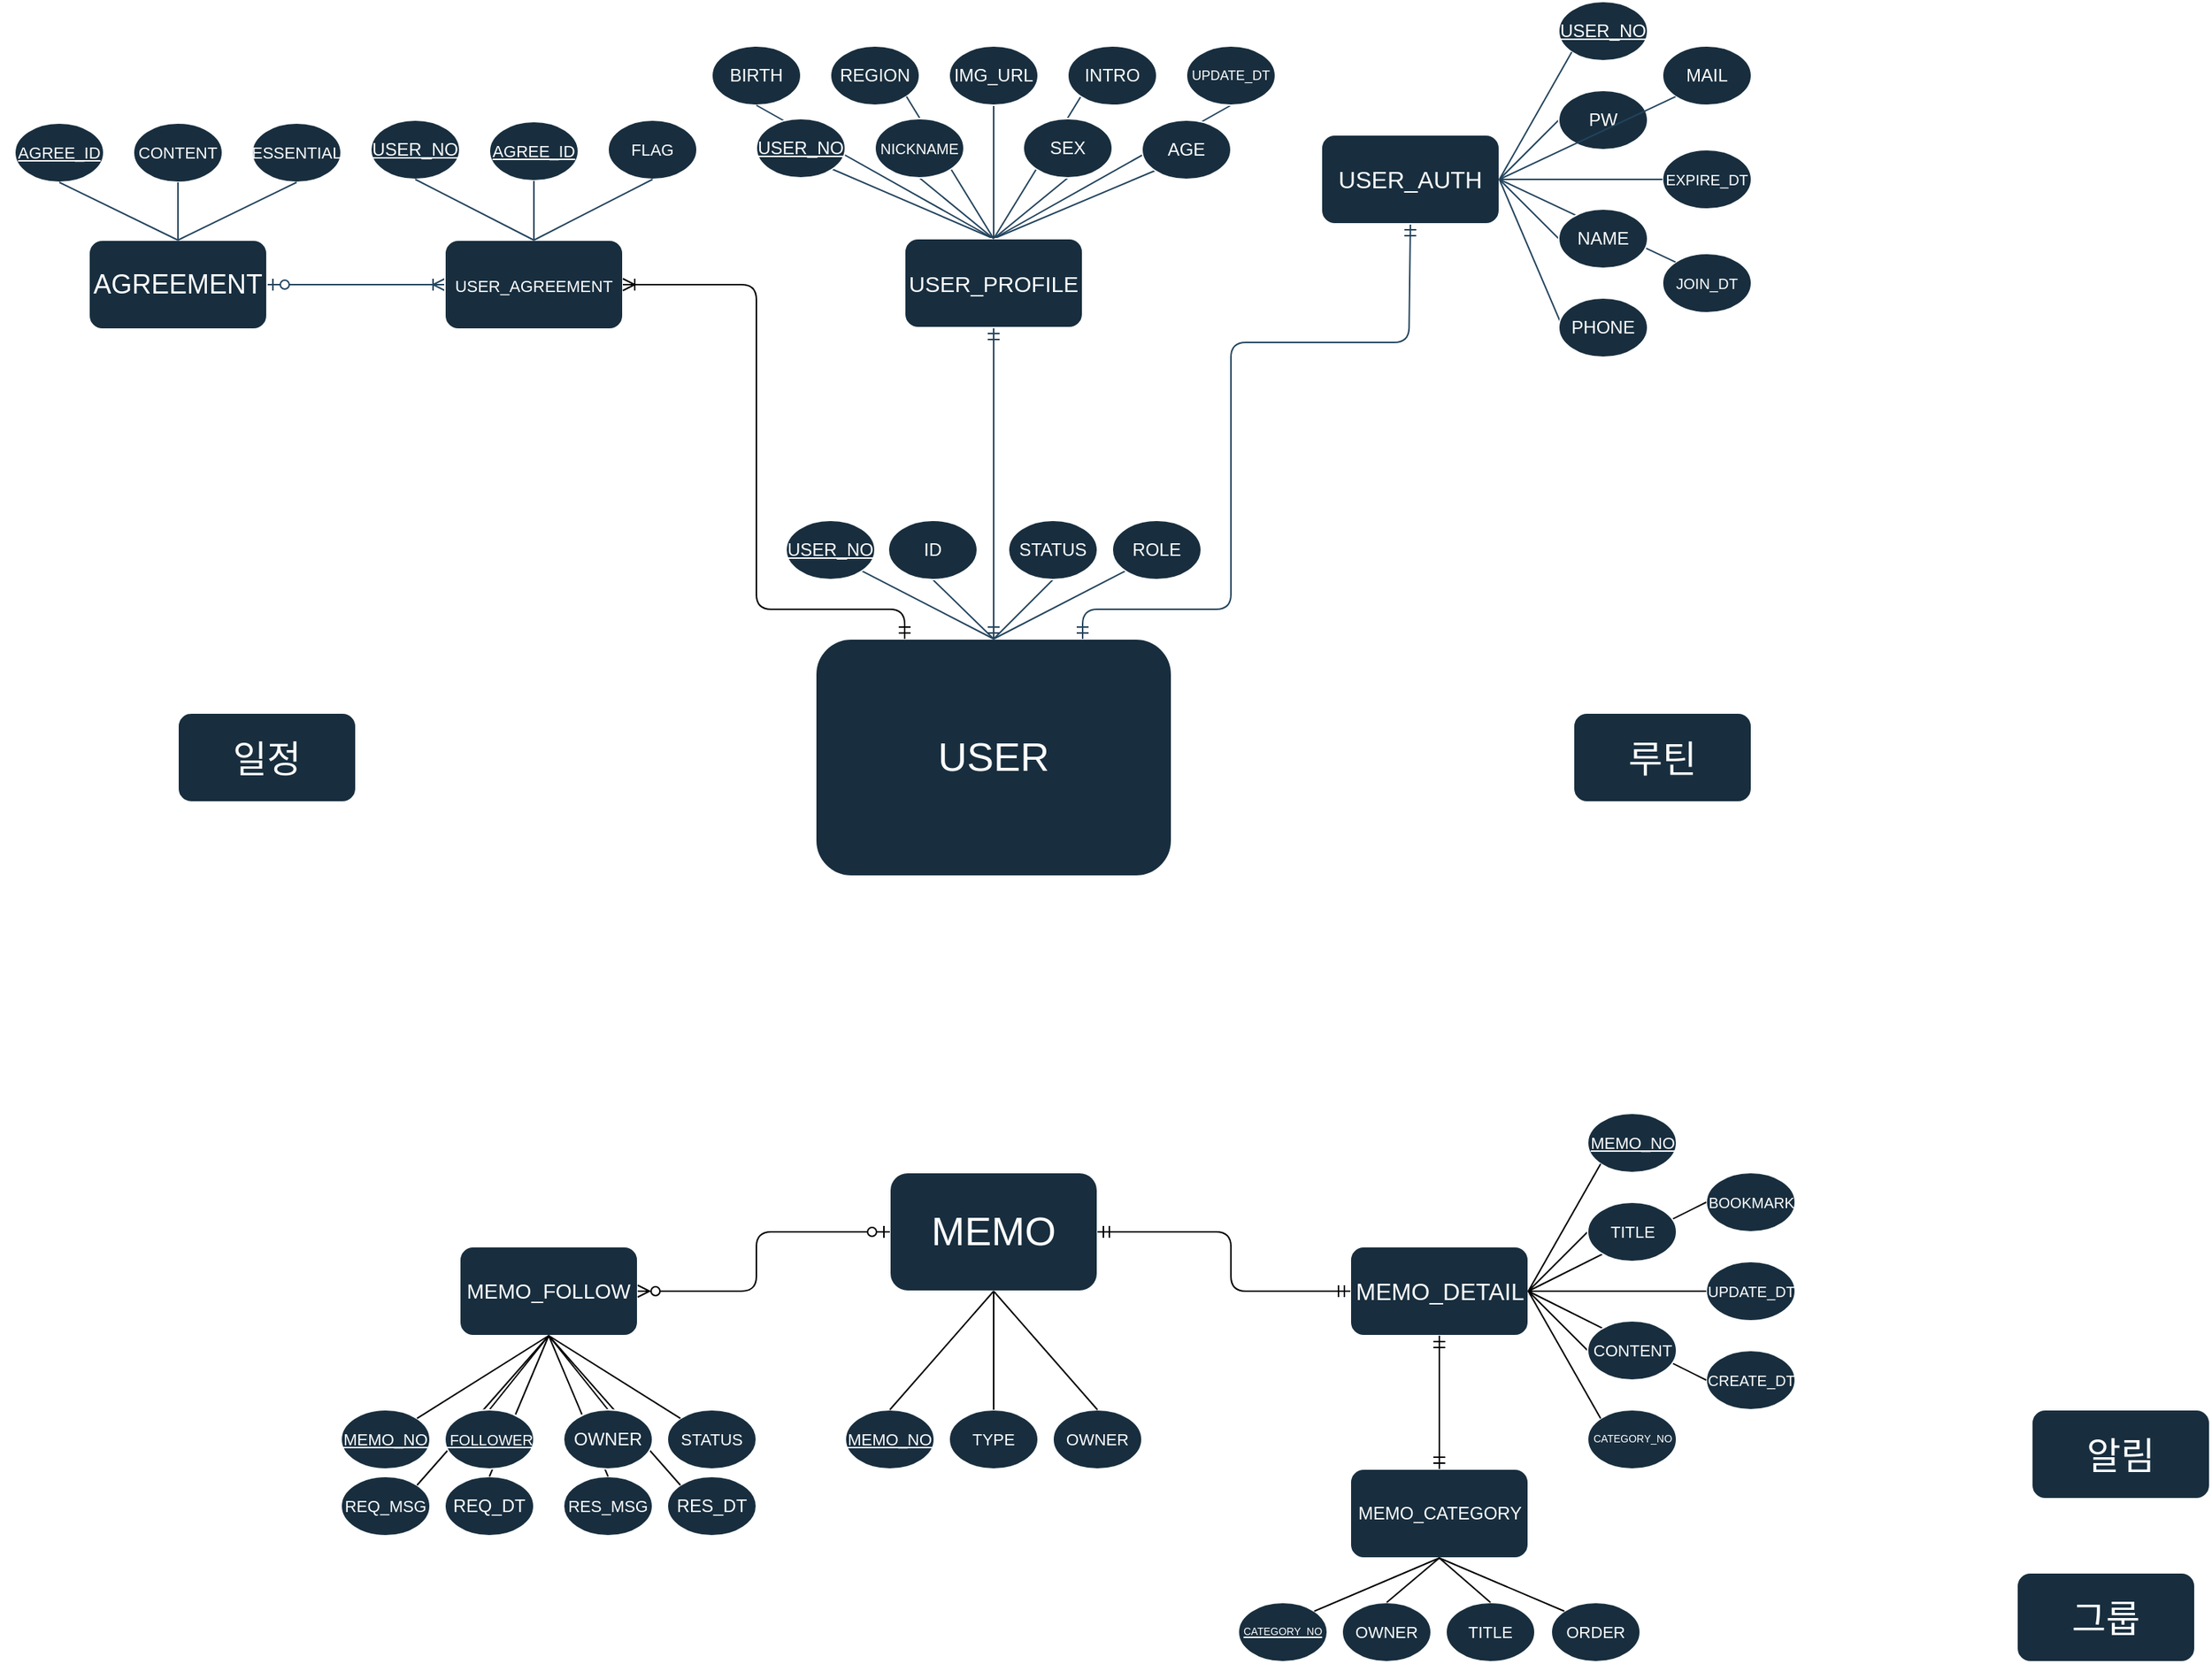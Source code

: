 <mxfile version="22.1.11" type="device" pages="2">
  <diagram id="XKtqtM00OOXSMKdttpyM" name="Entity">
    <mxGraphModel dx="2876" dy="2223" grid="1" gridSize="10" guides="1" tooltips="1" connect="1" arrows="1" fold="1" page="1" pageScale="1" pageWidth="827" pageHeight="1169" background="none" math="0" shadow="0">
      <root>
        <mxCell id="0" />
        <mxCell id="1" parent="0" />
        <mxCell id="IH2KLxH-AXLg-ZDoIqro-36" value="" style="endArrow=none;html=1;rounded=1;entryX=0.5;entryY=1;entryDx=0;entryDy=0;exitX=0.5;exitY=0;exitDx=0;exitDy=0;labelBackgroundColor=none;strokeColor=#23445D;fontColor=default;" edge="1" parent="1" source="IH2KLxH-AXLg-ZDoIqro-21" target="IH2KLxH-AXLg-ZDoIqro-28">
          <mxGeometry width="50" height="50" relative="1" as="geometry">
            <mxPoint x="13" y="-1129" as="sourcePoint" />
            <mxPoint x="167" y="-1099" as="targetPoint" />
          </mxGeometry>
        </mxCell>
        <mxCell id="jMxSnKa2UNdFl_6fg3FB-7" value="MEMO" style="rounded=1;whiteSpace=wrap;html=1;fontSize=27;fillColor=#182E3E;fontColor=#FFFFFF;labelBackgroundColor=none;strokeColor=#FFFFFF;" parent="1" vertex="1">
          <mxGeometry x="-70" y="-360" width="140" height="80" as="geometry" />
        </mxCell>
        <mxCell id="jMxSnKa2UNdFl_6fg3FB-8" value="일정" style="rounded=1;whiteSpace=wrap;html=1;fontSize=25;fillColor=#182E3E;fontColor=#FFFFFF;labelBackgroundColor=none;strokeColor=#FFFFFF;" parent="1" vertex="1">
          <mxGeometry x="-550" y="-670" width="120" height="60" as="geometry" />
        </mxCell>
        <mxCell id="jMxSnKa2UNdFl_6fg3FB-9" value="루틴" style="rounded=1;whiteSpace=wrap;html=1;fontSize=25;fillColor=#182E3E;fontColor=#FFFFFF;labelBackgroundColor=none;strokeColor=#FFFFFF;" parent="1" vertex="1">
          <mxGeometry x="391" y="-670" width="120" height="60" as="geometry" />
        </mxCell>
        <mxCell id="jMxSnKa2UNdFl_6fg3FB-10" value="그룹" style="rounded=1;whiteSpace=wrap;html=1;fontSize=25;fillColor=#182E3E;fontColor=#FFFFFF;labelBackgroundColor=none;strokeColor=#FFFFFF;" parent="1" vertex="1">
          <mxGeometry x="690" y="-90" width="120" height="60" as="geometry" />
        </mxCell>
        <mxCell id="jMxSnKa2UNdFl_6fg3FB-11" value="알림" style="rounded=1;whiteSpace=wrap;html=1;fontSize=25;fillColor=#182E3E;fontColor=#FFFFFF;labelBackgroundColor=none;strokeColor=#FFFFFF;" parent="1" vertex="1">
          <mxGeometry x="700" y="-200" width="120" height="60" as="geometry" />
        </mxCell>
        <mxCell id="IH2KLxH-AXLg-ZDoIqro-64" value="" style="fontSize=12;html=1;endArrow=ERoneToMany;startArrow=ERzeroToOne;rounded=1;exitX=1;exitY=0.5;exitDx=0;exitDy=0;entryX=0;entryY=0.5;entryDx=0;entryDy=0;labelBackgroundColor=none;strokeColor=#23445D;fontColor=default;" edge="1" parent="1" source="IH2KLxH-AXLg-ZDoIqro-55" target="IH2KLxH-AXLg-ZDoIqro-45">
          <mxGeometry width="100" height="100" relative="1" as="geometry">
            <mxPoint x="-532" y="-669" as="sourcePoint" />
            <mxPoint x="-532" y="-759" as="targetPoint" />
            <Array as="points">
              <mxPoint x="-440" y="-959" />
            </Array>
          </mxGeometry>
        </mxCell>
        <mxCell id="IH2KLxH-AXLg-ZDoIqro-65" value="" style="fontSize=12;html=1;endArrow=ERmandOne;startArrow=ERmandOne;rounded=1;entryX=0.5;entryY=1;entryDx=0;entryDy=0;exitX=0.5;exitY=0;exitDx=0;exitDy=0;labelBackgroundColor=none;strokeColor=#23445D;fontColor=default;" edge="1" parent="1" source="jMxSnKa2UNdFl_6fg3FB-6" target="IH2KLxH-AXLg-ZDoIqro-21">
          <mxGeometry width="100" height="100" relative="1" as="geometry">
            <mxPoint x="-522" y="-1020" as="sourcePoint" />
            <mxPoint x="-422" y="-1080" as="targetPoint" />
          </mxGeometry>
        </mxCell>
        <mxCell id="IH2KLxH-AXLg-ZDoIqro-77" value="" style="group" vertex="1" connectable="0" parent="1">
          <mxGeometry x="-180" y="-740" width="300" height="180" as="geometry" />
        </mxCell>
        <mxCell id="jMxSnKa2UNdFl_6fg3FB-6" value="&lt;font style=&quot;font-size: 27px;&quot;&gt;USER&lt;/font&gt;" style="rounded=1;whiteSpace=wrap;html=1;fontSize=14;fillColor=#182E3E;fontColor=#FFFFFF;labelBackgroundColor=none;strokeColor=#FFFFFF;" parent="IH2KLxH-AXLg-ZDoIqro-77" vertex="1">
          <mxGeometry x="60" y="20" width="240" height="160" as="geometry" />
        </mxCell>
        <mxCell id="IH2KLxH-AXLg-ZDoIqro-4" value="" style="endArrow=none;html=1;rounded=1;exitX=0;exitY=1;exitDx=0;exitDy=0;entryX=0.5;entryY=0;entryDx=0;entryDy=0;labelBackgroundColor=none;strokeColor=#23445D;fontColor=default;" edge="1" parent="1" source="IH2KLxH-AXLg-ZDoIqro-3" target="jMxSnKa2UNdFl_6fg3FB-6">
          <mxGeometry width="50" height="50" relative="1" as="geometry">
            <mxPoint x="-300" y="-750" as="sourcePoint" />
            <mxPoint x="-250" y="-800" as="targetPoint" />
          </mxGeometry>
        </mxCell>
        <mxCell id="IH2KLxH-AXLg-ZDoIqro-8" value="" style="endArrow=none;html=1;rounded=1;exitX=1;exitY=1;exitDx=0;exitDy=0;entryX=0.5;entryY=0;entryDx=0;entryDy=0;labelBackgroundColor=none;strokeColor=#23445D;fontColor=default;" edge="1" parent="1" source="jMxSnKa2UNdFl_6fg3FB-13" target="jMxSnKa2UNdFl_6fg3FB-6">
          <mxGeometry width="50" height="50" relative="1" as="geometry">
            <mxPoint x="-461" y="-1035" as="sourcePoint" />
            <mxPoint x="-422" y="-1010" as="targetPoint" />
          </mxGeometry>
        </mxCell>
        <mxCell id="IH2KLxH-AXLg-ZDoIqro-6" value="" style="endArrow=none;html=1;rounded=1;exitX=0.5;exitY=1;exitDx=0;exitDy=0;entryX=0.5;entryY=0;entryDx=0;entryDy=0;labelBackgroundColor=none;strokeColor=#23445D;fontColor=default;" edge="1" parent="1" source="IH2KLxH-AXLg-ZDoIqro-1" target="jMxSnKa2UNdFl_6fg3FB-6">
          <mxGeometry width="50" height="50" relative="1" as="geometry">
            <mxPoint x="-462" y="-990" as="sourcePoint" />
            <mxPoint x="-422" y="-995" as="targetPoint" />
          </mxGeometry>
        </mxCell>
        <mxCell id="IH2KLxH-AXLg-ZDoIqro-5" value="" style="endArrow=none;html=1;rounded=1;exitX=0.5;exitY=1;exitDx=0;exitDy=0;entryX=0.5;entryY=0;entryDx=0;entryDy=0;labelBackgroundColor=none;strokeColor=#23445D;fontColor=default;" edge="1" parent="1" source="IH2KLxH-AXLg-ZDoIqro-2" target="jMxSnKa2UNdFl_6fg3FB-6">
          <mxGeometry width="50" height="50" relative="1" as="geometry">
            <mxPoint x="-472" y="-1000" as="sourcePoint" />
            <mxPoint x="-432" y="-1040" as="targetPoint" />
          </mxGeometry>
        </mxCell>
        <mxCell id="IH2KLxH-AXLg-ZDoIqro-83" value="" style="fontSize=12;html=1;endArrow=ERmandOne;startArrow=ERmandOne;rounded=1;entryX=0.75;entryY=0;entryDx=0;entryDy=0;exitX=0.5;exitY=1;exitDx=0;exitDy=0;labelBackgroundColor=none;strokeColor=#23445D;fontColor=default;" edge="1" parent="1" source="IH2KLxH-AXLg-ZDoIqro-9" target="jMxSnKa2UNdFl_6fg3FB-6">
          <mxGeometry width="100" height="100" relative="1" as="geometry">
            <mxPoint x="-196" y="-960" as="sourcePoint" />
            <mxPoint x="-294" y="-960" as="targetPoint" />
            <Array as="points">
              <mxPoint x="280" y="-920" />
              <mxPoint x="160" y="-920" />
              <mxPoint x="160" y="-880" />
              <mxPoint x="160" y="-740" />
              <mxPoint x="60" y="-740" />
            </Array>
          </mxGeometry>
        </mxCell>
        <mxCell id="IH2KLxH-AXLg-ZDoIqro-84" value="" style="group" vertex="1" connectable="0" parent="1">
          <mxGeometry x="-470" y="-1028" width="240" height="140" as="geometry" />
        </mxCell>
        <mxCell id="IH2KLxH-AXLg-ZDoIqro-45" value="&lt;font style=&quot;font-size: 11px;&quot;&gt;USER_AGREEMENT&lt;/font&gt;" style="rounded=1;whiteSpace=wrap;html=1;fontSize=14;fillColor=#182E3E;fontColor=#FFFFFF;labelBackgroundColor=none;strokeColor=#FFFFFF;" vertex="1" parent="IH2KLxH-AXLg-ZDoIqro-84">
          <mxGeometry x="100" y="39" width="120" height="60" as="geometry" />
        </mxCell>
        <mxCell id="IH2KLxH-AXLg-ZDoIqro-47" value="&lt;u&gt;AGREE_ID&lt;/u&gt;" style="ellipse;whiteSpace=wrap;html=1;labelBorderColor=none;fontColor=#FFFFFF;labelBackgroundColor=none;fillColor=#182E3E;fontSize=11;strokeColor=#FFFFFF;rounded=1;" vertex="1" parent="IH2KLxH-AXLg-ZDoIqro-84">
          <mxGeometry x="130" y="-41" width="60" height="40" as="geometry" />
        </mxCell>
        <mxCell id="IH2KLxH-AXLg-ZDoIqro-53" value="" style="endArrow=none;html=1;rounded=1;exitX=0.5;exitY=1;exitDx=0;exitDy=0;entryX=0.5;entryY=0;entryDx=0;entryDy=0;labelBackgroundColor=none;strokeColor=#23445D;fontColor=default;" edge="1" parent="IH2KLxH-AXLg-ZDoIqro-84" source="IH2KLxH-AXLg-ZDoIqro-47" target="IH2KLxH-AXLg-ZDoIqro-45">
          <mxGeometry width="50" height="50" relative="1" as="geometry">
            <mxPoint x="-128" y="-741" as="sourcePoint" />
            <mxPoint x="-78" y="-791" as="targetPoint" />
          </mxGeometry>
        </mxCell>
        <mxCell id="IH2KLxH-AXLg-ZDoIqro-85" value="" style="group;fontSize=19;" vertex="1" connectable="0" parent="1">
          <mxGeometry x="-670" y="-1020" width="220" height="140" as="geometry" />
        </mxCell>
        <mxCell id="IH2KLxH-AXLg-ZDoIqro-55" value="&lt;font style=&quot;font-size: 18px;&quot;&gt;AGREEMENT&lt;/font&gt;" style="rounded=1;whiteSpace=wrap;html=1;fontSize=14;fillColor=#182E3E;fontColor=#FFFFFF;labelBackgroundColor=none;strokeColor=#FFFFFF;" vertex="1" parent="IH2KLxH-AXLg-ZDoIqro-85">
          <mxGeometry x="60" y="31" width="120" height="60" as="geometry" />
        </mxCell>
        <mxCell id="IH2KLxH-AXLg-ZDoIqro-86" value="MEMO_NO" style="ellipse;whiteSpace=wrap;html=1;labelBorderColor=none;fontColor=#FFFFFF;labelBackgroundColor=none;fillColor=#182E3E;fontSize=11;strokeColor=#FFFFFF;rounded=1;fontStyle=4" vertex="1" parent="1">
          <mxGeometry x="-100" y="-200" width="60" height="40" as="geometry" />
        </mxCell>
        <mxCell id="IH2KLxH-AXLg-ZDoIqro-87" value="TYPE" style="ellipse;whiteSpace=wrap;html=1;labelBorderColor=none;fontColor=#FFFFFF;labelBackgroundColor=none;fillColor=#182E3E;fontSize=11;strokeColor=#FFFFFF;rounded=1;" vertex="1" parent="1">
          <mxGeometry x="-30" y="-200" width="60" height="40" as="geometry" />
        </mxCell>
        <mxCell id="IH2KLxH-AXLg-ZDoIqro-88" value="" style="endArrow=none;html=1;rounded=1;exitX=0.5;exitY=1;exitDx=0;exitDy=0;entryX=0.5;entryY=0;entryDx=0;entryDy=0;" edge="1" parent="1" source="jMxSnKa2UNdFl_6fg3FB-7" target="IH2KLxH-AXLg-ZDoIqro-86">
          <mxGeometry width="50" height="50" relative="1" as="geometry">
            <mxPoint x="-76" y="-410" as="sourcePoint" />
            <mxPoint x="-26" y="-460" as="targetPoint" />
          </mxGeometry>
        </mxCell>
        <mxCell id="IH2KLxH-AXLg-ZDoIqro-89" value="" style="endArrow=none;html=1;rounded=1;exitX=0.5;exitY=1;exitDx=0;exitDy=0;entryX=0.5;entryY=0;entryDx=0;entryDy=0;" edge="1" parent="1" source="jMxSnKa2UNdFl_6fg3FB-7" target="IH2KLxH-AXLg-ZDoIqro-87">
          <mxGeometry width="50" height="50" relative="1" as="geometry">
            <mxPoint x="-40" y="-380" as="sourcePoint" />
            <mxPoint x="-59" y="-426" as="targetPoint" />
          </mxGeometry>
        </mxCell>
        <mxCell id="IH2KLxH-AXLg-ZDoIqro-90" value="MEMO_DETAIL" style="rounded=1;whiteSpace=wrap;html=1;fontSize=16;fillColor=#182E3E;fontColor=#FFFFFF;labelBackgroundColor=none;strokeColor=#FFFFFF;" vertex="1" parent="1">
          <mxGeometry x="240.5" y="-310" width="120" height="60" as="geometry" />
        </mxCell>
        <mxCell id="IH2KLxH-AXLg-ZDoIqro-91" value="MEMO_NO" style="ellipse;whiteSpace=wrap;html=1;labelBorderColor=none;fontColor=#FFFFFF;labelBackgroundColor=none;fillColor=#182E3E;fontSize=11;strokeColor=#FFFFFF;rounded=1;fontStyle=4" vertex="1" parent="1">
          <mxGeometry x="400.5" y="-400" width="60" height="40" as="geometry" />
        </mxCell>
        <mxCell id="IH2KLxH-AXLg-ZDoIqro-94" value="CATEGORY_NO" style="ellipse;whiteSpace=wrap;html=1;labelBorderColor=none;fontColor=#FFFFFF;labelBackgroundColor=none;fillColor=#182E3E;fontSize=7;strokeColor=#FFFFFF;rounded=1;" vertex="1" parent="1">
          <mxGeometry x="400.5" y="-200" width="60" height="40" as="geometry" />
        </mxCell>
        <mxCell id="IH2KLxH-AXLg-ZDoIqro-95" value="BOOKMARK" style="ellipse;whiteSpace=wrap;html=1;labelBorderColor=none;fontColor=#FFFFFF;labelBackgroundColor=none;fillColor=#182E3E;fontSize=10;strokeColor=#FFFFFF;rounded=1;" vertex="1" parent="1">
          <mxGeometry x="480.5" y="-360" width="60" height="40" as="geometry" />
        </mxCell>
        <mxCell id="IH2KLxH-AXLg-ZDoIqro-96" value="MEMO_CATEGORY" style="rounded=1;whiteSpace=wrap;html=1;fontSize=12;fillColor=#182E3E;fontColor=#FFFFFF;labelBackgroundColor=none;strokeColor=#FFFFFF;" vertex="1" parent="1">
          <mxGeometry x="240.5" y="-160" width="120" height="60" as="geometry" />
        </mxCell>
        <mxCell id="IH2KLxH-AXLg-ZDoIqro-97" value="CATEGORY_NO" style="ellipse;whiteSpace=wrap;html=1;labelBorderColor=none;fontColor=#FFFFFF;labelBackgroundColor=none;fillColor=#182E3E;fontSize=7;strokeColor=#FFFFFF;rounded=1;fontStyle=4" vertex="1" parent="1">
          <mxGeometry x="165" y="-70" width="60" height="40" as="geometry" />
        </mxCell>
        <mxCell id="IH2KLxH-AXLg-ZDoIqro-98" value="TITLE" style="ellipse;whiteSpace=wrap;html=1;labelBorderColor=none;fontColor=#FFFFFF;labelBackgroundColor=none;fillColor=#182E3E;fontSize=11;strokeColor=#FFFFFF;rounded=1;" vertex="1" parent="1">
          <mxGeometry x="305" y="-70" width="60" height="40" as="geometry" />
        </mxCell>
        <mxCell id="IH2KLxH-AXLg-ZDoIqro-99" value="ORDER" style="ellipse;whiteSpace=wrap;html=1;labelBorderColor=none;fontColor=#FFFFFF;labelBackgroundColor=none;fillColor=#182E3E;fontSize=11;strokeColor=#FFFFFF;rounded=1;" vertex="1" parent="1">
          <mxGeometry x="376" y="-70" width="60" height="40" as="geometry" />
        </mxCell>
        <mxCell id="IH2KLxH-AXLg-ZDoIqro-101" value="" style="endArrow=none;html=1;rounded=1;entryX=0;entryY=1;entryDx=0;entryDy=0;exitX=1;exitY=0.5;exitDx=0;exitDy=0;" edge="1" parent="1" source="IH2KLxH-AXLg-ZDoIqro-90" target="IH2KLxH-AXLg-ZDoIqro-91">
          <mxGeometry width="50" height="50" relative="1" as="geometry">
            <mxPoint x="350.5" y="-280" as="sourcePoint" />
            <mxPoint x="400.5" y="-330" as="targetPoint" />
          </mxGeometry>
        </mxCell>
        <mxCell id="IH2KLxH-AXLg-ZDoIqro-102" value="" style="endArrow=none;html=1;rounded=1;entryX=0;entryY=0.5;entryDx=0;entryDy=0;exitX=1;exitY=0.5;exitDx=0;exitDy=0;" edge="1" parent="1" source="IH2KLxH-AXLg-ZDoIqro-90" target="IH2KLxH-AXLg-ZDoIqro-92">
          <mxGeometry width="50" height="50" relative="1" as="geometry">
            <mxPoint x="370.5" y="-280" as="sourcePoint" />
            <mxPoint x="419.5" y="-341" as="targetPoint" />
          </mxGeometry>
        </mxCell>
        <mxCell id="IH2KLxH-AXLg-ZDoIqro-103" value="" style="endArrow=none;html=1;rounded=1;entryX=0;entryY=0.5;entryDx=0;entryDy=0;exitX=1;exitY=0.5;exitDx=0;exitDy=0;" edge="1" parent="1" source="IH2KLxH-AXLg-ZDoIqro-90" target="IH2KLxH-AXLg-ZDoIqro-93">
          <mxGeometry width="50" height="50" relative="1" as="geometry">
            <mxPoint x="370.5" y="-280" as="sourcePoint" />
            <mxPoint x="419.5" y="-291" as="targetPoint" />
          </mxGeometry>
        </mxCell>
        <mxCell id="IH2KLxH-AXLg-ZDoIqro-104" value="" style="endArrow=none;html=1;rounded=1;entryX=0;entryY=0;entryDx=0;entryDy=0;exitX=1;exitY=0.5;exitDx=0;exitDy=0;" edge="1" parent="1" source="IH2KLxH-AXLg-ZDoIqro-90" target="IH2KLxH-AXLg-ZDoIqro-94">
          <mxGeometry width="50" height="50" relative="1" as="geometry">
            <mxPoint x="380.5" y="-270" as="sourcePoint" />
            <mxPoint x="429.5" y="-281" as="targetPoint" />
          </mxGeometry>
        </mxCell>
        <mxCell id="IH2KLxH-AXLg-ZDoIqro-105" value="CREATE_DT" style="ellipse;whiteSpace=wrap;html=1;labelBorderColor=none;fontColor=#FFFFFF;labelBackgroundColor=none;fillColor=#182E3E;fontSize=10;strokeColor=#FFFFFF;rounded=1;" vertex="1" parent="1">
          <mxGeometry x="480.5" y="-240" width="60" height="40" as="geometry" />
        </mxCell>
        <mxCell id="IH2KLxH-AXLg-ZDoIqro-106" value="UPDATE_DT" style="ellipse;whiteSpace=wrap;html=1;labelBorderColor=none;fontColor=#FFFFFF;labelBackgroundColor=none;fillColor=#182E3E;fontSize=10;strokeColor=#FFFFFF;rounded=1;" vertex="1" parent="1">
          <mxGeometry x="480.5" y="-300" width="60" height="40" as="geometry" />
        </mxCell>
        <mxCell id="IH2KLxH-AXLg-ZDoIqro-107" value="OWNER" style="ellipse;whiteSpace=wrap;html=1;labelBorderColor=none;fontColor=#FFFFFF;labelBackgroundColor=none;fillColor=#182E3E;fontSize=11;strokeColor=#FFFFFF;rounded=1;" vertex="1" parent="1">
          <mxGeometry x="235" y="-70" width="60" height="40" as="geometry" />
        </mxCell>
        <mxCell id="IH2KLxH-AXLg-ZDoIqro-108" value="" style="endArrow=none;html=1;rounded=1;entryX=0;entryY=0.5;entryDx=0;entryDy=0;exitX=1;exitY=0.5;exitDx=0;exitDy=0;" edge="1" parent="1" source="IH2KLxH-AXLg-ZDoIqro-90" target="IH2KLxH-AXLg-ZDoIqro-95">
          <mxGeometry width="50" height="50" relative="1" as="geometry">
            <mxPoint x="370.5" y="-280" as="sourcePoint" />
            <mxPoint x="419.5" y="-341" as="targetPoint" />
          </mxGeometry>
        </mxCell>
        <mxCell id="IH2KLxH-AXLg-ZDoIqro-109" value="" style="endArrow=none;html=1;rounded=1;entryX=0;entryY=0.5;entryDx=0;entryDy=0;exitX=1;exitY=0.5;exitDx=0;exitDy=0;" edge="1" parent="1" source="IH2KLxH-AXLg-ZDoIqro-90" target="IH2KLxH-AXLg-ZDoIqro-106">
          <mxGeometry width="50" height="50" relative="1" as="geometry">
            <mxPoint x="370.5" y="-280" as="sourcePoint" />
            <mxPoint x="490.5" y="-330" as="targetPoint" />
          </mxGeometry>
        </mxCell>
        <mxCell id="IH2KLxH-AXLg-ZDoIqro-110" value="" style="endArrow=none;html=1;rounded=1;entryX=0;entryY=0.5;entryDx=0;entryDy=0;exitX=1;exitY=0.5;exitDx=0;exitDy=0;" edge="1" parent="1" source="IH2KLxH-AXLg-ZDoIqro-90" target="IH2KLxH-AXLg-ZDoIqro-105">
          <mxGeometry width="50" height="50" relative="1" as="geometry">
            <mxPoint x="370.5" y="-280" as="sourcePoint" />
            <mxPoint x="490.5" y="-280" as="targetPoint" />
          </mxGeometry>
        </mxCell>
        <mxCell id="IH2KLxH-AXLg-ZDoIqro-93" value="CONTENT" style="ellipse;whiteSpace=wrap;html=1;labelBorderColor=none;fontColor=#FFFFFF;labelBackgroundColor=none;fillColor=#182E3E;fontSize=11;strokeColor=#FFFFFF;rounded=1;" vertex="1" parent="1">
          <mxGeometry x="400.5" y="-260" width="60" height="40" as="geometry" />
        </mxCell>
        <mxCell id="IH2KLxH-AXLg-ZDoIqro-92" value="TITLE" style="ellipse;whiteSpace=wrap;html=1;labelBorderColor=none;fontColor=#FFFFFF;labelBackgroundColor=none;fillColor=#182E3E;fontSize=11;strokeColor=#FFFFFF;rounded=1;" vertex="1" parent="1">
          <mxGeometry x="400.5" y="-340" width="60" height="40" as="geometry" />
        </mxCell>
        <mxCell id="IH2KLxH-AXLg-ZDoIqro-112" value="" style="fontSize=12;html=1;endArrow=ERmandOne;startArrow=ERmandOne;rounded=1;exitX=0.5;exitY=0;exitDx=0;exitDy=0;entryX=0.5;entryY=1;entryDx=0;entryDy=0;" edge="1" parent="1" source="IH2KLxH-AXLg-ZDoIqro-96" target="IH2KLxH-AXLg-ZDoIqro-90">
          <mxGeometry width="100" height="100" relative="1" as="geometry">
            <mxPoint x="320.5" y="-140" as="sourcePoint" />
            <mxPoint x="420.5" y="-240" as="targetPoint" />
          </mxGeometry>
        </mxCell>
        <mxCell id="IH2KLxH-AXLg-ZDoIqro-113" value="" style="fontSize=12;html=1;endArrow=ERmandOne;startArrow=ERmandOne;rounded=1;exitX=0;exitY=0.5;exitDx=0;exitDy=0;entryX=1;entryY=0.5;entryDx=0;entryDy=0;" edge="1" parent="1" source="IH2KLxH-AXLg-ZDoIqro-90" target="jMxSnKa2UNdFl_6fg3FB-7">
          <mxGeometry width="100" height="100" relative="1" as="geometry">
            <mxPoint x="184" y="-140" as="sourcePoint" />
            <mxPoint x="184" y="-320" as="targetPoint" />
            <Array as="points">
              <mxPoint x="160" y="-280" />
              <mxPoint x="160" y="-320" />
            </Array>
          </mxGeometry>
        </mxCell>
        <mxCell id="IH2KLxH-AXLg-ZDoIqro-114" value="" style="endArrow=none;html=1;rounded=1;entryX=1;entryY=0;entryDx=0;entryDy=0;exitX=0.5;exitY=1;exitDx=0;exitDy=0;" edge="1" parent="1" source="IH2KLxH-AXLg-ZDoIqro-96" target="IH2KLxH-AXLg-ZDoIqro-97">
          <mxGeometry width="50" height="50" relative="1" as="geometry">
            <mxPoint x="370.5" y="-315" as="sourcePoint" />
            <mxPoint x="419.5" y="-254" as="targetPoint" />
          </mxGeometry>
        </mxCell>
        <mxCell id="IH2KLxH-AXLg-ZDoIqro-115" value="" style="endArrow=none;html=1;rounded=1;entryX=0.5;entryY=0;entryDx=0;entryDy=0;exitX=0.5;exitY=1;exitDx=0;exitDy=0;" edge="1" parent="1" source="IH2KLxH-AXLg-ZDoIqro-96" target="IH2KLxH-AXLg-ZDoIqro-107">
          <mxGeometry width="50" height="50" relative="1" as="geometry">
            <mxPoint x="370.5" y="-75" as="sourcePoint" />
            <mxPoint x="419.5" y="-136" as="targetPoint" />
          </mxGeometry>
        </mxCell>
        <mxCell id="IH2KLxH-AXLg-ZDoIqro-116" value="" style="endArrow=none;html=1;rounded=1;entryX=0.5;entryY=0;entryDx=0;entryDy=0;exitX=0.5;exitY=1;exitDx=0;exitDy=0;" edge="1" parent="1" source="IH2KLxH-AXLg-ZDoIqro-96" target="IH2KLxH-AXLg-ZDoIqro-98">
          <mxGeometry width="50" height="50" relative="1" as="geometry">
            <mxPoint x="380.5" y="-65" as="sourcePoint" />
            <mxPoint x="429.5" y="-126" as="targetPoint" />
          </mxGeometry>
        </mxCell>
        <mxCell id="IH2KLxH-AXLg-ZDoIqro-117" value="" style="endArrow=none;html=1;rounded=1;entryX=0;entryY=0;entryDx=0;entryDy=0;exitX=0.5;exitY=1;exitDx=0;exitDy=0;" edge="1" parent="1" source="IH2KLxH-AXLg-ZDoIqro-96" target="IH2KLxH-AXLg-ZDoIqro-99">
          <mxGeometry width="50" height="50" relative="1" as="geometry">
            <mxPoint x="370.5" y="-75" as="sourcePoint" />
            <mxPoint x="410.5" y="-50" as="targetPoint" />
          </mxGeometry>
        </mxCell>
        <mxCell id="IH2KLxH-AXLg-ZDoIqro-122" value="OWNER" style="ellipse;whiteSpace=wrap;html=1;labelBorderColor=none;fontColor=#FFFFFF;labelBackgroundColor=none;fillColor=#182E3E;fontSize=11;strokeColor=#FFFFFF;rounded=1;fontStyle=0" vertex="1" parent="1">
          <mxGeometry x="40" y="-200" width="60" height="40" as="geometry" />
        </mxCell>
        <mxCell id="IH2KLxH-AXLg-ZDoIqro-123" value="" style="endArrow=none;html=1;rounded=1;exitX=0.5;exitY=0;exitDx=0;exitDy=0;entryX=0.5;entryY=1;entryDx=0;entryDy=0;" edge="1" parent="1" source="IH2KLxH-AXLg-ZDoIqro-122" target="jMxSnKa2UNdFl_6fg3FB-7">
          <mxGeometry width="50" height="50" relative="1" as="geometry">
            <mxPoint x="-46" y="-380" as="sourcePoint" />
            <mxPoint x="-95" y="-416" as="targetPoint" />
          </mxGeometry>
        </mxCell>
        <mxCell id="IH2KLxH-AXLg-ZDoIqro-137" value="" style="group" vertex="1" connectable="0" parent="1">
          <mxGeometry x="-440" y="-310" width="280" height="170" as="geometry" />
        </mxCell>
        <mxCell id="IH2KLxH-AXLg-ZDoIqro-118" value="MEMO_FOLLOW" style="rounded=1;whiteSpace=wrap;html=1;fontSize=14;fillColor=#182E3E;fontColor=#FFFFFF;labelBackgroundColor=none;strokeColor=#FFFFFF;" vertex="1" parent="IH2KLxH-AXLg-ZDoIqro-137">
          <mxGeometry x="80" width="120" height="60" as="geometry" />
        </mxCell>
        <mxCell id="IH2KLxH-AXLg-ZDoIqro-119" value="MEMO_NO" style="ellipse;whiteSpace=wrap;html=1;labelBorderColor=none;fontColor=#FFFFFF;labelBackgroundColor=none;fillColor=#182E3E;fontSize=11;strokeColor=#FFFFFF;rounded=1;fontStyle=4" vertex="1" parent="IH2KLxH-AXLg-ZDoIqro-137">
          <mxGeometry y="110" width="60" height="40" as="geometry" />
        </mxCell>
        <mxCell id="IH2KLxH-AXLg-ZDoIqro-124" value="REQ_MSG" style="ellipse;whiteSpace=wrap;html=1;labelBorderColor=none;fontColor=#FFFFFF;labelBackgroundColor=none;fillColor=#182E3E;fontSize=11;strokeColor=#FFFFFF;rounded=1;" vertex="1" parent="IH2KLxH-AXLg-ZDoIqro-137">
          <mxGeometry y="155" width="60" height="40" as="geometry" />
        </mxCell>
        <mxCell id="IH2KLxH-AXLg-ZDoIqro-125" value="RES_MSG" style="ellipse;whiteSpace=wrap;html=1;labelBorderColor=none;fontColor=#FFFFFF;labelBackgroundColor=none;fillColor=#182E3E;fontSize=11;strokeColor=#FFFFFF;rounded=1;" vertex="1" parent="IH2KLxH-AXLg-ZDoIqro-137">
          <mxGeometry x="150" y="155" width="60" height="40" as="geometry" />
        </mxCell>
        <mxCell id="IH2KLxH-AXLg-ZDoIqro-126" value="STATUS" style="ellipse;whiteSpace=wrap;html=1;labelBorderColor=none;fontColor=#FFFFFF;labelBackgroundColor=none;fillColor=#182E3E;fontSize=11;strokeColor=#FFFFFF;rounded=1;" vertex="1" parent="IH2KLxH-AXLg-ZDoIqro-137">
          <mxGeometry x="220" y="110" width="60" height="40" as="geometry" />
        </mxCell>
        <mxCell id="IH2KLxH-AXLg-ZDoIqro-127" value="REQ_DT" style="ellipse;whiteSpace=wrap;html=1;labelBorderColor=none;fontColor=#FFFFFF;labelBackgroundColor=none;fillColor=#182E3E;fontSize=12;strokeColor=#FFFFFF;rounded=1;" vertex="1" parent="IH2KLxH-AXLg-ZDoIqro-137">
          <mxGeometry x="70" y="155" width="60" height="40" as="geometry" />
        </mxCell>
        <mxCell id="IH2KLxH-AXLg-ZDoIqro-128" value="RES_DT" style="ellipse;whiteSpace=wrap;html=1;labelBorderColor=none;fontColor=#FFFFFF;labelBackgroundColor=none;fillColor=#182E3E;fontSize=12;strokeColor=#FFFFFF;rounded=1;" vertex="1" parent="IH2KLxH-AXLg-ZDoIqro-137">
          <mxGeometry x="220" y="155" width="60" height="40" as="geometry" />
        </mxCell>
        <mxCell id="IH2KLxH-AXLg-ZDoIqro-129" value="" style="endArrow=none;html=1;rounded=1;entryX=0.5;entryY=1;entryDx=0;entryDy=0;exitX=1;exitY=0;exitDx=0;exitDy=0;" edge="1" parent="IH2KLxH-AXLg-ZDoIqro-137" source="IH2KLxH-AXLg-ZDoIqro-119" target="IH2KLxH-AXLg-ZDoIqro-118">
          <mxGeometry width="50" height="50" relative="1" as="geometry">
            <mxPoint x="110" y="120" as="sourcePoint" />
            <mxPoint x="160" y="70" as="targetPoint" />
          </mxGeometry>
        </mxCell>
        <mxCell id="IH2KLxH-AXLg-ZDoIqro-130" value="" style="endArrow=none;html=1;rounded=1;exitX=0;exitY=0;exitDx=0;exitDy=0;entryX=0.5;entryY=1;entryDx=0;entryDy=0;" edge="1" parent="IH2KLxH-AXLg-ZDoIqro-137" source="IH2KLxH-AXLg-ZDoIqro-126" target="IH2KLxH-AXLg-ZDoIqro-118">
          <mxGeometry width="50" height="50" relative="1" as="geometry">
            <mxPoint x="71" y="101" as="sourcePoint" />
            <mxPoint x="150" y="60" as="targetPoint" />
          </mxGeometry>
        </mxCell>
        <mxCell id="IH2KLxH-AXLg-ZDoIqro-131" value="" style="endArrow=none;html=1;rounded=1;exitX=0.5;exitY=0;exitDx=0;exitDy=0;entryX=0.5;entryY=1;entryDx=0;entryDy=0;" edge="1" parent="IH2KLxH-AXLg-ZDoIqro-137" source="IH2KLxH-AXLg-ZDoIqro-121" target="IH2KLxH-AXLg-ZDoIqro-118">
          <mxGeometry width="50" height="50" relative="1" as="geometry">
            <mxPoint x="239" y="101" as="sourcePoint" />
            <mxPoint x="160" y="70" as="targetPoint" />
          </mxGeometry>
        </mxCell>
        <mxCell id="IH2KLxH-AXLg-ZDoIqro-132" value="" style="endArrow=none;html=1;rounded=1;exitX=0.5;exitY=0;exitDx=0;exitDy=0;entryX=0.5;entryY=1;entryDx=0;entryDy=0;" edge="1" parent="IH2KLxH-AXLg-ZDoIqro-137" source="IH2KLxH-AXLg-ZDoIqro-120" target="IH2KLxH-AXLg-ZDoIqro-118">
          <mxGeometry width="50" height="50" relative="1" as="geometry">
            <mxPoint x="190" y="95" as="sourcePoint" />
            <mxPoint x="160" y="70" as="targetPoint" />
          </mxGeometry>
        </mxCell>
        <mxCell id="IH2KLxH-AXLg-ZDoIqro-133" value="" style="endArrow=none;html=1;rounded=1;entryX=0.5;entryY=1;entryDx=0;entryDy=0;exitX=1;exitY=0;exitDx=0;exitDy=0;" edge="1" parent="IH2KLxH-AXLg-ZDoIqro-137" source="IH2KLxH-AXLg-ZDoIqro-124" target="IH2KLxH-AXLg-ZDoIqro-118">
          <mxGeometry width="50" height="50" relative="1" as="geometry">
            <mxPoint x="61" y="101" as="sourcePoint" />
            <mxPoint x="150" y="70" as="targetPoint" />
          </mxGeometry>
        </mxCell>
        <mxCell id="IH2KLxH-AXLg-ZDoIqro-134" value="" style="endArrow=none;html=1;rounded=1;entryX=0.5;entryY=1;entryDx=0;entryDy=0;exitX=0;exitY=0;exitDx=0;exitDy=0;" edge="1" parent="IH2KLxH-AXLg-ZDoIqro-137" source="IH2KLxH-AXLg-ZDoIqro-128" target="IH2KLxH-AXLg-ZDoIqro-118">
          <mxGeometry width="50" height="50" relative="1" as="geometry">
            <mxPoint x="61" y="146" as="sourcePoint" />
            <mxPoint x="150" y="70" as="targetPoint" />
          </mxGeometry>
        </mxCell>
        <mxCell id="IH2KLxH-AXLg-ZDoIqro-135" value="" style="endArrow=none;html=1;rounded=1;entryX=0.5;entryY=1;entryDx=0;entryDy=0;exitX=0.5;exitY=0;exitDx=0;exitDy=0;" edge="1" parent="IH2KLxH-AXLg-ZDoIqro-137" source="IH2KLxH-AXLg-ZDoIqro-125" target="IH2KLxH-AXLg-ZDoIqro-118">
          <mxGeometry width="50" height="50" relative="1" as="geometry">
            <mxPoint x="239" y="146" as="sourcePoint" />
            <mxPoint x="150" y="70" as="targetPoint" />
          </mxGeometry>
        </mxCell>
        <mxCell id="IH2KLxH-AXLg-ZDoIqro-136" value="" style="endArrow=none;html=1;rounded=1;entryX=0.5;entryY=1;entryDx=0;entryDy=0;exitX=0.5;exitY=0;exitDx=0;exitDy=0;" edge="1" parent="IH2KLxH-AXLg-ZDoIqro-137" source="IH2KLxH-AXLg-ZDoIqro-127" target="IH2KLxH-AXLg-ZDoIqro-118">
          <mxGeometry width="50" height="50" relative="1" as="geometry">
            <mxPoint x="169" y="146" as="sourcePoint" />
            <mxPoint x="150" y="70" as="targetPoint" />
          </mxGeometry>
        </mxCell>
        <mxCell id="IH2KLxH-AXLg-ZDoIqro-120" value="&amp;nbsp;FOLLOWER" style="ellipse;whiteSpace=wrap;html=1;labelBorderColor=none;fontColor=#FFFFFF;labelBackgroundColor=none;fillColor=#182E3E;fontSize=10;strokeColor=#FFFFFF;rounded=1;fontStyle=4" vertex="1" parent="IH2KLxH-AXLg-ZDoIqro-137">
          <mxGeometry x="70" y="110" width="60" height="40" as="geometry" />
        </mxCell>
        <mxCell id="IH2KLxH-AXLg-ZDoIqro-121" value="OWNER" style="ellipse;whiteSpace=wrap;html=1;labelBorderColor=none;fontColor=#FFFFFF;labelBackgroundColor=none;fillColor=#182E3E;fontSize=12;strokeColor=#FFFFFF;rounded=1;" vertex="1" parent="IH2KLxH-AXLg-ZDoIqro-137">
          <mxGeometry x="150" y="110" width="60" height="40" as="geometry" />
        </mxCell>
        <mxCell id="IH2KLxH-AXLg-ZDoIqro-138" value="" style="fontSize=12;html=1;endArrow=ERzeroToMany;startArrow=ERzeroToOne;rounded=1;exitX=0;exitY=0.5;exitDx=0;exitDy=0;entryX=1;entryY=0.5;entryDx=0;entryDy=0;" edge="1" parent="1" source="jMxSnKa2UNdFl_6fg3FB-7" target="IH2KLxH-AXLg-ZDoIqro-118">
          <mxGeometry width="100" height="100" relative="1" as="geometry">
            <mxPoint x="-166" y="-220" as="sourcePoint" />
            <mxPoint x="-66" y="-320" as="targetPoint" />
            <Array as="points">
              <mxPoint x="-160" y="-320" />
              <mxPoint x="-160" y="-280" />
            </Array>
          </mxGeometry>
        </mxCell>
        <mxCell id="IH2KLxH-AXLg-ZDoIqro-3" value="ROLE" style="ellipse;whiteSpace=wrap;html=1;labelBorderColor=none;fontColor=#FFFFFF;labelBackgroundColor=none;fillColor=#182E3E;strokeColor=#FFFFFF;rounded=1;" vertex="1" parent="1">
          <mxGeometry x="80" y="-800" width="60" height="40" as="geometry" />
        </mxCell>
        <mxCell id="jMxSnKa2UNdFl_6fg3FB-13" value="USER_NO" style="ellipse;whiteSpace=wrap;html=1;labelBorderColor=none;fontColor=#FFFFFF;labelBackgroundColor=none;fillColor=#182E3E;fontStyle=4;strokeColor=#FFFFFF;rounded=1;" parent="1" vertex="1">
          <mxGeometry x="-140" y="-800" width="60" height="40" as="geometry" />
        </mxCell>
        <mxCell id="IH2KLxH-AXLg-ZDoIqro-1" value="ID" style="ellipse;whiteSpace=wrap;html=1;labelBorderColor=none;fontColor=#FFFFFF;labelBackgroundColor=none;fillColor=#182E3E;strokeColor=#FFFFFF;rounded=1;" vertex="1" parent="1">
          <mxGeometry x="-71" y="-800" width="60" height="40" as="geometry" />
        </mxCell>
        <mxCell id="IH2KLxH-AXLg-ZDoIqro-2" value="STATUS" style="ellipse;whiteSpace=wrap;html=1;labelBorderColor=none;fontColor=#FFFFFF;labelBackgroundColor=none;fillColor=#182E3E;strokeColor=#FFFFFF;rounded=1;" vertex="1" parent="1">
          <mxGeometry x="10" y="-800" width="60" height="40" as="geometry" />
        </mxCell>
        <mxCell id="IH2KLxH-AXLg-ZDoIqro-31" value="" style="endArrow=none;html=1;rounded=1;exitX=1;exitY=1;exitDx=0;exitDy=0;entryX=0.5;entryY=0;entryDx=0;entryDy=0;labelBackgroundColor=none;strokeColor=#23445D;fontColor=default;" edge="1" parent="1" source="IH2KLxH-AXLg-ZDoIqro-22" target="IH2KLxH-AXLg-ZDoIqro-21">
          <mxGeometry width="50" height="50" relative="1" as="geometry">
            <mxPoint x="-147" y="-1159" as="sourcePoint" />
            <mxPoint x="17" y="-999" as="targetPoint" />
          </mxGeometry>
        </mxCell>
        <mxCell id="IH2KLxH-AXLg-ZDoIqro-34" value="" style="endArrow=none;html=1;rounded=1;exitX=0.5;exitY=0;exitDx=0;exitDy=0;entryX=0;entryY=1;entryDx=0;entryDy=0;labelBackgroundColor=none;strokeColor=#23445D;fontColor=default;" edge="1" parent="1" source="IH2KLxH-AXLg-ZDoIqro-21" target="jMxSnKa2UNdFl_6fg3FB-18">
          <mxGeometry width="50" height="50" relative="1" as="geometry">
            <mxPoint x="23" y="-1119" as="sourcePoint" />
            <mxPoint x="27" y="-1099" as="targetPoint" />
          </mxGeometry>
        </mxCell>
        <mxCell id="IH2KLxH-AXLg-ZDoIqro-33" value="" style="endArrow=none;html=1;rounded=1;exitX=0.5;exitY=0;exitDx=0;exitDy=0;entryX=0.5;entryY=1;entryDx=0;entryDy=0;labelBackgroundColor=none;strokeColor=#23445D;fontColor=default;" edge="1" parent="1" source="IH2KLxH-AXLg-ZDoIqro-21" target="jMxSnKa2UNdFl_6fg3FB-17">
          <mxGeometry width="50" height="50" relative="1" as="geometry">
            <mxPoint x="-43" y="-1099" as="sourcePoint" />
            <mxPoint x="23" y="-1119" as="targetPoint" />
          </mxGeometry>
        </mxCell>
        <mxCell id="IH2KLxH-AXLg-ZDoIqro-24" value="BIRTH" style="ellipse;whiteSpace=wrap;html=1;labelBorderColor=none;fontColor=#FFFFFF;labelBackgroundColor=none;fillColor=#182E3E;strokeColor=#FFFFFF;rounded=1;" vertex="1" parent="1">
          <mxGeometry x="-190" y="-1120" width="60" height="40" as="geometry" />
        </mxCell>
        <mxCell id="IH2KLxH-AXLg-ZDoIqro-35" value="" style="endArrow=none;html=1;rounded=1;exitX=0.5;exitY=0;exitDx=0;exitDy=0;entryX=0.5;entryY=1;entryDx=0;entryDy=0;labelBackgroundColor=none;strokeColor=#23445D;fontColor=default;" edge="1" parent="1" source="IH2KLxH-AXLg-ZDoIqro-21" target="IH2KLxH-AXLg-ZDoIqro-24">
          <mxGeometry width="50" height="50" relative="1" as="geometry">
            <mxPoint x="23" y="-1119" as="sourcePoint" />
            <mxPoint x="97" y="-1099" as="targetPoint" />
          </mxGeometry>
        </mxCell>
        <mxCell id="IH2KLxH-AXLg-ZDoIqro-25" value="REGION" style="ellipse;whiteSpace=wrap;html=1;labelBorderColor=none;fontColor=#FFFFFF;labelBackgroundColor=none;fillColor=#182E3E;strokeColor=#FFFFFF;rounded=1;" vertex="1" parent="1">
          <mxGeometry x="-110" y="-1120" width="60" height="40" as="geometry" />
        </mxCell>
        <mxCell id="IH2KLxH-AXLg-ZDoIqro-21" value="&lt;font style=&quot;font-size: 15px;&quot;&gt;USER_PROFILE&lt;/font&gt;" style="rounded=1;whiteSpace=wrap;html=1;fontSize=12;fillColor=#182E3E;fontColor=#FFFFFF;labelBackgroundColor=none;strokeColor=#FFFFFF;" vertex="1" parent="1">
          <mxGeometry x="-60" y="-990" width="120" height="60" as="geometry" />
        </mxCell>
        <mxCell id="IH2KLxH-AXLg-ZDoIqro-39" value="" style="endArrow=none;html=1;rounded=1;entryX=1;entryY=1;entryDx=0;entryDy=0;exitX=0.5;exitY=0;exitDx=0;exitDy=0;labelBackgroundColor=none;strokeColor=#23445D;fontColor=default;" edge="1" parent="1" source="IH2KLxH-AXLg-ZDoIqro-21" target="IH2KLxH-AXLg-ZDoIqro-25">
          <mxGeometry width="50" height="50" relative="1" as="geometry">
            <mxPoint x="17" y="-999" as="sourcePoint" />
            <mxPoint x="-13" y="-1049" as="targetPoint" />
          </mxGeometry>
        </mxCell>
        <mxCell id="IH2KLxH-AXLg-ZDoIqro-32" value="" style="endArrow=none;html=1;rounded=1;exitX=0.5;exitY=1;exitDx=0;exitDy=0;entryX=0.5;entryY=0;entryDx=0;entryDy=0;labelBackgroundColor=none;strokeColor=#23445D;fontColor=default;" edge="1" parent="1" source="IH2KLxH-AXLg-ZDoIqro-23" target="IH2KLxH-AXLg-ZDoIqro-21">
          <mxGeometry width="50" height="50" relative="1" as="geometry">
            <mxPoint x="-53" y="-1109" as="sourcePoint" />
            <mxPoint x="-13" y="-1179" as="targetPoint" />
          </mxGeometry>
        </mxCell>
        <mxCell id="IH2KLxH-AXLg-ZDoIqro-37" value="" style="endArrow=none;html=1;rounded=1;entryX=0;entryY=1;entryDx=0;entryDy=0;exitX=0.5;exitY=0;exitDx=0;exitDy=0;labelBackgroundColor=none;strokeColor=#23445D;fontColor=default;" edge="1" parent="1" source="IH2KLxH-AXLg-ZDoIqro-21" target="IH2KLxH-AXLg-ZDoIqro-27">
          <mxGeometry width="50" height="50" relative="1" as="geometry">
            <mxPoint x="23" y="-1119" as="sourcePoint" />
            <mxPoint x="127" y="-1049" as="targetPoint" />
          </mxGeometry>
        </mxCell>
        <mxCell id="IH2KLxH-AXLg-ZDoIqro-27" value="INTRO" style="ellipse;whiteSpace=wrap;html=1;labelBorderColor=none;fontColor=#FFFFFF;labelBackgroundColor=none;fillColor=#182E3E;strokeColor=#FFFFFF;rounded=1;" vertex="1" parent="1">
          <mxGeometry x="50" y="-1120" width="60" height="40" as="geometry" />
        </mxCell>
        <mxCell id="IH2KLxH-AXLg-ZDoIqro-28" value="UPDATE_DT" style="ellipse;whiteSpace=wrap;html=1;labelBorderColor=none;fontColor=#FFFFFF;labelBackgroundColor=none;fillColor=#182E3E;strokeColor=#FFFFFF;rounded=1;fontSize=9;" vertex="1" parent="1">
          <mxGeometry x="130" y="-1120" width="60" height="40" as="geometry" />
        </mxCell>
        <mxCell id="IH2KLxH-AXLg-ZDoIqro-38" value="" style="endArrow=none;html=1;rounded=1;entryX=0.5;entryY=1;entryDx=0;entryDy=0;exitX=0.5;exitY=0;exitDx=0;exitDy=0;labelBackgroundColor=none;strokeColor=#23445D;fontColor=default;" edge="1" parent="1" source="IH2KLxH-AXLg-ZDoIqro-21" target="IH2KLxH-AXLg-ZDoIqro-26">
          <mxGeometry width="50" height="50" relative="1" as="geometry">
            <mxPoint x="23" y="-1119" as="sourcePoint" />
            <mxPoint x="57" y="-1049" as="targetPoint" />
          </mxGeometry>
        </mxCell>
        <mxCell id="IH2KLxH-AXLg-ZDoIqro-26" value="IMG_URL" style="ellipse;whiteSpace=wrap;html=1;labelBorderColor=none;fontColor=#FFFFFF;labelBackgroundColor=none;fillColor=#182E3E;strokeColor=#FFFFFF;rounded=1;" vertex="1" parent="1">
          <mxGeometry x="-30" y="-1120" width="60" height="40" as="geometry" />
        </mxCell>
        <mxCell id="IH2KLxH-AXLg-ZDoIqro-22" value="USER_NO" style="ellipse;whiteSpace=wrap;html=1;labelBorderColor=none;fontColor=#FFFFFF;labelBackgroundColor=none;fillColor=#182E3E;fontStyle=4;strokeColor=#FFFFFF;rounded=1;" vertex="1" parent="1">
          <mxGeometry x="-160" y="-1071" width="60" height="40" as="geometry" />
        </mxCell>
        <mxCell id="jMxSnKa2UNdFl_6fg3FB-17" value="SEX" style="ellipse;whiteSpace=wrap;html=1;labelBorderColor=none;fontColor=#FFFFFF;labelBackgroundColor=none;fillColor=#182E3E;strokeColor=#FFFFFF;rounded=1;" parent="1" vertex="1">
          <mxGeometry x="20" y="-1071" width="60" height="40" as="geometry" />
        </mxCell>
        <mxCell id="IH2KLxH-AXLg-ZDoIqro-23" value="NICKNAME" style="ellipse;whiteSpace=wrap;html=1;labelBorderColor=none;fontColor=#FFFFFF;labelBackgroundColor=none;fillColor=#182E3E;fontSize=10;strokeColor=#FFFFFF;rounded=1;" vertex="1" parent="1">
          <mxGeometry x="-80" y="-1071" width="60" height="40" as="geometry" />
        </mxCell>
        <mxCell id="jMxSnKa2UNdFl_6fg3FB-18" value="AGE" style="ellipse;whiteSpace=wrap;html=1;labelBorderColor=none;fontColor=#FFFFFF;labelBackgroundColor=none;fillColor=#182E3E;strokeColor=#FFFFFF;rounded=1;" parent="1" vertex="1">
          <mxGeometry x="100" y="-1070" width="60" height="40" as="geometry" />
        </mxCell>
        <mxCell id="IH2KLxH-AXLg-ZDoIqro-144" value="" style="group" vertex="1" connectable="0" parent="1">
          <mxGeometry x="221" y="-1150" width="290" height="240" as="geometry" />
        </mxCell>
        <mxCell id="jMxSnKa2UNdFl_6fg3FB-14" value="MAIL" style="ellipse;whiteSpace=wrap;html=1;labelBorderColor=none;fontColor=#FFFFFF;labelBackgroundColor=none;fillColor=#182E3E;strokeColor=#FFFFFF;rounded=1;" parent="IH2KLxH-AXLg-ZDoIqro-144" vertex="1">
          <mxGeometry x="230" y="30" width="60" height="40" as="geometry" />
        </mxCell>
        <mxCell id="IH2KLxH-AXLg-ZDoIqro-9" value="&lt;font style=&quot;font-size: 16px;&quot;&gt;USER_AUTH&lt;/font&gt;" style="rounded=1;whiteSpace=wrap;html=1;fontSize=16;fillColor=#182E3E;fontColor=#FFFFFF;labelBackgroundColor=none;strokeColor=#FFFFFF;" vertex="1" parent="IH2KLxH-AXLg-ZDoIqro-144">
          <mxGeometry y="90" width="120" height="60" as="geometry" />
        </mxCell>
        <mxCell id="IH2KLxH-AXLg-ZDoIqro-10" value="USER_NO" style="ellipse;whiteSpace=wrap;html=1;labelBorderColor=none;fontColor=#FFFFFF;labelBackgroundColor=none;fillColor=#182E3E;fontStyle=4;strokeColor=#FFFFFF;rounded=1;" vertex="1" parent="IH2KLxH-AXLg-ZDoIqro-144">
          <mxGeometry x="160" width="60" height="40" as="geometry" />
        </mxCell>
        <mxCell id="IH2KLxH-AXLg-ZDoIqro-12" value="EXPIRE_DT" style="ellipse;whiteSpace=wrap;html=1;labelBorderColor=none;fontColor=#FFFFFF;labelBackgroundColor=none;fillColor=#182E3E;fontSize=10;strokeColor=#FFFFFF;rounded=1;" vertex="1" parent="IH2KLxH-AXLg-ZDoIqro-144">
          <mxGeometry x="230" y="100" width="60" height="40" as="geometry" />
        </mxCell>
        <mxCell id="IH2KLxH-AXLg-ZDoIqro-13" value="JOIN_DT" style="ellipse;whiteSpace=wrap;html=1;labelBorderColor=none;fontColor=#FFFFFF;labelBackgroundColor=none;fillColor=#182E3E;fontSize=10;strokeColor=#FFFFFF;rounded=1;" vertex="1" parent="IH2KLxH-AXLg-ZDoIqro-144">
          <mxGeometry x="230" y="170" width="60" height="40" as="geometry" />
        </mxCell>
        <mxCell id="IH2KLxH-AXLg-ZDoIqro-16" value="" style="endArrow=none;html=1;rounded=1;entryX=0;entryY=0.5;entryDx=0;entryDy=0;exitX=1;exitY=0.5;exitDx=0;exitDy=0;labelBackgroundColor=none;strokeColor=#23445D;fontColor=default;" edge="1" parent="IH2KLxH-AXLg-ZDoIqro-144" source="IH2KLxH-AXLg-ZDoIqro-9" target="IH2KLxH-AXLg-ZDoIqro-11">
          <mxGeometry width="50" height="50" relative="1" as="geometry">
            <mxPoint x="130" y="95" as="sourcePoint" />
            <mxPoint x="170" y="45" as="targetPoint" />
          </mxGeometry>
        </mxCell>
        <mxCell id="IH2KLxH-AXLg-ZDoIqro-17" value="" style="endArrow=none;html=1;rounded=1;entryX=0;entryY=1;entryDx=0;entryDy=0;exitX=1;exitY=0.5;exitDx=0;exitDy=0;labelBackgroundColor=none;strokeColor=#23445D;fontColor=default;" edge="1" parent="IH2KLxH-AXLg-ZDoIqro-144" source="IH2KLxH-AXLg-ZDoIqro-9" target="jMxSnKa2UNdFl_6fg3FB-15">
          <mxGeometry width="50" height="50" relative="1" as="geometry">
            <mxPoint x="129" y="104" as="sourcePoint" />
            <mxPoint x="170" y="95" as="targetPoint" />
          </mxGeometry>
        </mxCell>
        <mxCell id="IH2KLxH-AXLg-ZDoIqro-19" value="" style="endArrow=none;html=1;rounded=1;entryX=0;entryY=0.5;entryDx=0;entryDy=0;exitX=1;exitY=0.5;exitDx=0;exitDy=0;labelBackgroundColor=none;strokeColor=#23445D;fontColor=default;" edge="1" parent="IH2KLxH-AXLg-ZDoIqro-144" source="IH2KLxH-AXLg-ZDoIqro-9" target="IH2KLxH-AXLg-ZDoIqro-12">
          <mxGeometry width="50" height="50" relative="1" as="geometry">
            <mxPoint x="130" y="131" as="sourcePoint" />
            <mxPoint x="235" y="135" as="targetPoint" />
          </mxGeometry>
        </mxCell>
        <mxCell id="jMxSnKa2UNdFl_6fg3FB-15" value="PHONE" style="ellipse;whiteSpace=wrap;html=1;labelBorderColor=none;fontColor=#FFFFFF;labelBackgroundColor=none;fillColor=#182E3E;strokeColor=#FFFFFF;rounded=1;" parent="IH2KLxH-AXLg-ZDoIqro-144" vertex="1">
          <mxGeometry x="160" y="200" width="60" height="40" as="geometry" />
        </mxCell>
        <mxCell id="IH2KLxH-AXLg-ZDoIqro-11" value="PW" style="ellipse;whiteSpace=wrap;html=1;labelBorderColor=none;fontColor=#FFFFFF;labelBackgroundColor=none;fillColor=#182E3E;strokeColor=#FFFFFF;rounded=1;" vertex="1" parent="IH2KLxH-AXLg-ZDoIqro-144">
          <mxGeometry x="160" y="60" width="60" height="40" as="geometry" />
        </mxCell>
        <mxCell id="IH2KLxH-AXLg-ZDoIqro-141" value="" style="endArrow=none;html=1;rounded=1;entryX=0;entryY=0.5;entryDx=0;entryDy=0;exitX=1;exitY=0.5;exitDx=0;exitDy=0;labelBackgroundColor=none;strokeColor=#23445D;fontColor=default;" edge="1" parent="IH2KLxH-AXLg-ZDoIqro-144" source="IH2KLxH-AXLg-ZDoIqro-9" target="IH2KLxH-AXLg-ZDoIqro-29">
          <mxGeometry width="50" height="50" relative="1" as="geometry">
            <mxPoint x="260" y="-945" as="sourcePoint" />
            <mxPoint x="379" y="-899" as="targetPoint" />
          </mxGeometry>
        </mxCell>
        <mxCell id="IH2KLxH-AXLg-ZDoIqro-143" value="" style="endArrow=none;html=1;rounded=1;entryX=0;entryY=0;entryDx=0;entryDy=0;exitX=1;exitY=0.5;exitDx=0;exitDy=0;labelBackgroundColor=none;strokeColor=#23445D;fontColor=default;" edge="1" parent="IH2KLxH-AXLg-ZDoIqro-144" source="IH2KLxH-AXLg-ZDoIqro-9" target="IH2KLxH-AXLg-ZDoIqro-13">
          <mxGeometry width="50" height="50" relative="1" as="geometry">
            <mxPoint x="130" y="130" as="sourcePoint" />
            <mxPoint x="170" y="170" as="targetPoint" />
          </mxGeometry>
        </mxCell>
        <mxCell id="IH2KLxH-AXLg-ZDoIqro-29" value="NAME" style="ellipse;whiteSpace=wrap;html=1;labelBorderColor=none;fontColor=#FFFFFF;labelBackgroundColor=none;fillColor=#182E3E;strokeColor=#FFFFFF;rounded=1;" vertex="1" parent="IH2KLxH-AXLg-ZDoIqro-144">
          <mxGeometry x="160" y="140" width="60" height="40" as="geometry" />
        </mxCell>
        <mxCell id="IH2KLxH-AXLg-ZDoIqro-18" value="" style="endArrow=none;html=1;rounded=1;entryX=0;entryY=1;entryDx=0;entryDy=0;exitX=1;exitY=0.5;exitDx=0;exitDy=0;labelBackgroundColor=none;strokeColor=#23445D;fontColor=default;" edge="1" parent="IH2KLxH-AXLg-ZDoIqro-144" source="IH2KLxH-AXLg-ZDoIqro-9" target="jMxSnKa2UNdFl_6fg3FB-14">
          <mxGeometry width="50" height="50" relative="1" as="geometry">
            <mxPoint x="270" y="-964" as="sourcePoint" />
            <mxPoint x="314" y="-977" as="targetPoint" />
          </mxGeometry>
        </mxCell>
        <mxCell id="IH2KLxH-AXLg-ZDoIqro-14" value="" style="endArrow=none;html=1;rounded=1;entryX=0;entryY=1;entryDx=0;entryDy=0;exitX=1;exitY=0.5;exitDx=0;exitDy=0;labelBackgroundColor=none;strokeColor=#23445D;fontColor=default;" edge="1" parent="IH2KLxH-AXLg-ZDoIqro-144" source="IH2KLxH-AXLg-ZDoIqro-9" target="IH2KLxH-AXLg-ZDoIqro-10">
          <mxGeometry width="50" height="50" relative="1" as="geometry">
            <mxPoint x="240" y="-845" as="sourcePoint" />
            <mxPoint x="290" y="-895" as="targetPoint" />
          </mxGeometry>
        </mxCell>
        <mxCell id="IH2KLxH-AXLg-ZDoIqro-57" value="&lt;u&gt;AGREE_ID&lt;/u&gt;" style="ellipse;whiteSpace=wrap;html=1;labelBorderColor=none;fontColor=#FFFFFF;labelBackgroundColor=none;fillColor=#182E3E;fontSize=11;strokeColor=#FFFFFF;rounded=1;" vertex="1" parent="1">
          <mxGeometry x="-660" y="-1068" width="60" height="40" as="geometry" />
        </mxCell>
        <mxCell id="IH2KLxH-AXLg-ZDoIqro-60" value="" style="endArrow=none;html=1;rounded=1;exitX=0.5;exitY=1;exitDx=0;exitDy=0;entryX=0.5;entryY=0;entryDx=0;entryDy=0;labelBackgroundColor=none;strokeColor=#23445D;fontColor=default;" edge="1" parent="1" source="IH2KLxH-AXLg-ZDoIqro-57" target="IH2KLxH-AXLg-ZDoIqro-55">
          <mxGeometry width="50" height="50" relative="1" as="geometry">
            <mxPoint x="-838" y="-1699" as="sourcePoint" />
            <mxPoint x="-788" y="-1749" as="targetPoint" />
          </mxGeometry>
        </mxCell>
        <mxCell id="IH2KLxH-AXLg-ZDoIqro-58" value="CONTENT" style="ellipse;whiteSpace=wrap;html=1;labelBorderColor=none;fontColor=#FFFFFF;labelBackgroundColor=none;fillColor=#182E3E;fontSize=11;strokeColor=#FFFFFF;rounded=1;" vertex="1" parent="1">
          <mxGeometry x="-580" y="-1068" width="60" height="40" as="geometry" />
        </mxCell>
        <mxCell id="IH2KLxH-AXLg-ZDoIqro-61" value="" style="endArrow=none;html=1;rounded=1;exitX=0.5;exitY=1;exitDx=0;exitDy=0;entryX=0.5;entryY=0;entryDx=0;entryDy=0;labelBackgroundColor=none;strokeColor=#23445D;fontColor=default;" edge="1" parent="1" source="IH2KLxH-AXLg-ZDoIqro-58" target="IH2KLxH-AXLg-ZDoIqro-55">
          <mxGeometry width="50" height="50" relative="1" as="geometry">
            <mxPoint x="-838" y="-1699" as="sourcePoint" />
            <mxPoint x="-788" y="-1749" as="targetPoint" />
          </mxGeometry>
        </mxCell>
        <mxCell id="IH2KLxH-AXLg-ZDoIqro-62" value="ESSENTIAL" style="ellipse;whiteSpace=wrap;html=1;labelBorderColor=none;fontColor=#FFFFFF;labelBackgroundColor=none;fillColor=#182E3E;fontSize=11;strokeColor=#FFFFFF;rounded=1;" vertex="1" parent="1">
          <mxGeometry x="-500" y="-1068" width="60" height="40" as="geometry" />
        </mxCell>
        <mxCell id="IH2KLxH-AXLg-ZDoIqro-63" value="" style="endArrow=none;html=1;rounded=1;exitX=0.5;exitY=1;exitDx=0;exitDy=0;entryX=0.5;entryY=0;entryDx=0;entryDy=0;labelBackgroundColor=none;strokeColor=#23445D;fontColor=default;" edge="1" parent="1" source="IH2KLxH-AXLg-ZDoIqro-62" target="IH2KLxH-AXLg-ZDoIqro-55">
          <mxGeometry width="50" height="50" relative="1" as="geometry">
            <mxPoint x="-1008" y="-1709" as="sourcePoint" />
            <mxPoint x="-968" y="-1709" as="targetPoint" />
          </mxGeometry>
        </mxCell>
        <mxCell id="IH2KLxH-AXLg-ZDoIqro-46" value="USER_NO" style="ellipse;whiteSpace=wrap;html=1;labelBorderColor=none;fontColor=#FFFFFF;labelBackgroundColor=none;fillColor=#182E3E;fontStyle=4;strokeColor=#FFFFFF;rounded=1;" vertex="1" parent="1">
          <mxGeometry x="-420" y="-1070" width="60" height="40" as="geometry" />
        </mxCell>
        <mxCell id="IH2KLxH-AXLg-ZDoIqro-52" value="" style="endArrow=none;html=1;rounded=1;exitX=0.5;exitY=1;exitDx=0;exitDy=0;entryX=0.5;entryY=0;entryDx=0;entryDy=0;labelBackgroundColor=none;strokeColor=#23445D;fontColor=default;" edge="1" parent="1" source="IH2KLxH-AXLg-ZDoIqro-46" target="IH2KLxH-AXLg-ZDoIqro-45">
          <mxGeometry width="50" height="50" relative="1" as="geometry">
            <mxPoint x="-598" y="-1770" as="sourcePoint" />
            <mxPoint x="-548" y="-1820" as="targetPoint" />
          </mxGeometry>
        </mxCell>
        <mxCell id="IH2KLxH-AXLg-ZDoIqro-51" value="FLAG" style="ellipse;whiteSpace=wrap;html=1;labelBorderColor=none;fontColor=#FFFFFF;labelBackgroundColor=none;fillColor=#182E3E;fontSize=11;strokeColor=#FFFFFF;rounded=1;" vertex="1" parent="1">
          <mxGeometry x="-260" y="-1070" width="60" height="40" as="geometry" />
        </mxCell>
        <mxCell id="IH2KLxH-AXLg-ZDoIqro-54" value="" style="endArrow=none;html=1;rounded=1;exitX=0.5;exitY=1;exitDx=0;exitDy=0;entryX=0.5;entryY=0;entryDx=0;entryDy=0;labelBackgroundColor=none;strokeColor=#23445D;fontColor=default;" edge="1" parent="1" source="IH2KLxH-AXLg-ZDoIqro-51" target="IH2KLxH-AXLg-ZDoIqro-45">
          <mxGeometry width="50" height="50" relative="1" as="geometry">
            <mxPoint x="-598" y="-1770" as="sourcePoint" />
            <mxPoint x="-548" y="-1820" as="targetPoint" />
          </mxGeometry>
        </mxCell>
        <mxCell id="IH2KLxH-AXLg-ZDoIqro-145" value="" style="fontSize=12;html=1;endArrow=ERoneToMany;startArrow=ERmandOne;rounded=1;exitX=0.25;exitY=0;exitDx=0;exitDy=0;entryX=1;entryY=0.5;entryDx=0;entryDy=0;" edge="1" parent="1" source="jMxSnKa2UNdFl_6fg3FB-6" target="IH2KLxH-AXLg-ZDoIqro-45">
          <mxGeometry width="100" height="100" relative="1" as="geometry">
            <mxPoint x="-150" y="-730" as="sourcePoint" />
            <mxPoint x="-50" y="-830" as="targetPoint" />
            <Array as="points">
              <mxPoint x="-60" y="-740" />
              <mxPoint x="-160" y="-740" />
              <mxPoint x="-160" y="-959" />
            </Array>
          </mxGeometry>
        </mxCell>
      </root>
    </mxGraphModel>
  </diagram>
  <diagram id="R2lEEEUBdFMjLlhIrx00" name="Page-1">
    <mxGraphModel dx="1434" dy="738" grid="1" gridSize="10" guides="1" tooltips="1" connect="1" arrows="1" fold="1" page="1" pageScale="1" pageWidth="850" pageHeight="1100" math="0" shadow="0" extFonts="Permanent Marker^https://fonts.googleapis.com/css?family=Permanent+Marker">
      <root>
        <mxCell id="0" />
        <mxCell id="1" parent="0" />
        <mxCell id="C-vyLk0tnHw3VtMMgP7b-1" value="" style="edgeStyle=entityRelationEdgeStyle;endArrow=ERzeroToMany;startArrow=ERone;endFill=1;startFill=0;" parent="1" source="C-vyLk0tnHw3VtMMgP7b-24" target="C-vyLk0tnHw3VtMMgP7b-6" edge="1">
          <mxGeometry width="100" height="100" relative="1" as="geometry">
            <mxPoint x="340" y="720" as="sourcePoint" />
            <mxPoint x="440" y="620" as="targetPoint" />
          </mxGeometry>
        </mxCell>
        <mxCell id="C-vyLk0tnHw3VtMMgP7b-12" value="" style="edgeStyle=entityRelationEdgeStyle;endArrow=ERzeroToMany;startArrow=ERone;endFill=1;startFill=0;" parent="1" source="C-vyLk0tnHw3VtMMgP7b-3" target="C-vyLk0tnHw3VtMMgP7b-17" edge="1">
          <mxGeometry width="100" height="100" relative="1" as="geometry">
            <mxPoint x="400" y="180" as="sourcePoint" />
            <mxPoint x="460" y="205" as="targetPoint" />
          </mxGeometry>
        </mxCell>
        <mxCell id="C-vyLk0tnHw3VtMMgP7b-2" value="Orders" style="shape=table;startSize=30;container=1;collapsible=1;childLayout=tableLayout;fixedRows=1;rowLines=0;fontStyle=1;align=center;resizeLast=1;" parent="1" vertex="1">
          <mxGeometry x="450" y="120" width="250" height="130" as="geometry" />
        </mxCell>
        <mxCell id="C-vyLk0tnHw3VtMMgP7b-3" value="" style="shape=partialRectangle;collapsible=0;dropTarget=0;pointerEvents=0;fillColor=none;points=[[0,0.5],[1,0.5]];portConstraint=eastwest;top=0;left=0;right=0;bottom=1;" parent="C-vyLk0tnHw3VtMMgP7b-2" vertex="1">
          <mxGeometry y="30" width="250" height="30" as="geometry" />
        </mxCell>
        <mxCell id="C-vyLk0tnHw3VtMMgP7b-4" value="PK" style="shape=partialRectangle;overflow=hidden;connectable=0;fillColor=none;top=0;left=0;bottom=0;right=0;fontStyle=1;" parent="C-vyLk0tnHw3VtMMgP7b-3" vertex="1">
          <mxGeometry width="30" height="30" as="geometry" />
        </mxCell>
        <mxCell id="C-vyLk0tnHw3VtMMgP7b-5" value="order_id int NOT NULL " style="shape=partialRectangle;overflow=hidden;connectable=0;fillColor=none;top=0;left=0;bottom=0;right=0;align=left;spacingLeft=6;fontStyle=5;" parent="C-vyLk0tnHw3VtMMgP7b-3" vertex="1">
          <mxGeometry x="30" width="220" height="30" as="geometry" />
        </mxCell>
        <mxCell id="C-vyLk0tnHw3VtMMgP7b-6" value="" style="shape=partialRectangle;collapsible=0;dropTarget=0;pointerEvents=0;fillColor=none;points=[[0,0.5],[1,0.5]];portConstraint=eastwest;top=0;left=0;right=0;bottom=0;" parent="C-vyLk0tnHw3VtMMgP7b-2" vertex="1">
          <mxGeometry y="60" width="250" height="30" as="geometry" />
        </mxCell>
        <mxCell id="C-vyLk0tnHw3VtMMgP7b-7" value="FK1" style="shape=partialRectangle;overflow=hidden;connectable=0;fillColor=none;top=0;left=0;bottom=0;right=0;" parent="C-vyLk0tnHw3VtMMgP7b-6" vertex="1">
          <mxGeometry width="30" height="30" as="geometry" />
        </mxCell>
        <mxCell id="C-vyLk0tnHw3VtMMgP7b-8" value="customer_id int NOT NULL" style="shape=partialRectangle;overflow=hidden;connectable=0;fillColor=none;top=0;left=0;bottom=0;right=0;align=left;spacingLeft=6;" parent="C-vyLk0tnHw3VtMMgP7b-6" vertex="1">
          <mxGeometry x="30" width="220" height="30" as="geometry" />
        </mxCell>
        <mxCell id="C-vyLk0tnHw3VtMMgP7b-9" value="" style="shape=partialRectangle;collapsible=0;dropTarget=0;pointerEvents=0;fillColor=none;points=[[0,0.5],[1,0.5]];portConstraint=eastwest;top=0;left=0;right=0;bottom=0;" parent="C-vyLk0tnHw3VtMMgP7b-2" vertex="1">
          <mxGeometry y="90" width="250" height="30" as="geometry" />
        </mxCell>
        <mxCell id="C-vyLk0tnHw3VtMMgP7b-10" value="" style="shape=partialRectangle;overflow=hidden;connectable=0;fillColor=none;top=0;left=0;bottom=0;right=0;" parent="C-vyLk0tnHw3VtMMgP7b-9" vertex="1">
          <mxGeometry width="30" height="30" as="geometry" />
        </mxCell>
        <mxCell id="C-vyLk0tnHw3VtMMgP7b-11" value="order_date date NOT NULL" style="shape=partialRectangle;overflow=hidden;connectable=0;fillColor=none;top=0;left=0;bottom=0;right=0;align=left;spacingLeft=6;" parent="C-vyLk0tnHw3VtMMgP7b-9" vertex="1">
          <mxGeometry x="30" width="220" height="30" as="geometry" />
        </mxCell>
        <mxCell id="C-vyLk0tnHw3VtMMgP7b-13" value="Shipments" style="shape=table;startSize=30;container=1;collapsible=1;childLayout=tableLayout;fixedRows=1;rowLines=0;fontStyle=1;align=center;resizeLast=1;" parent="1" vertex="1">
          <mxGeometry x="450" y="280" width="250" height="130" as="geometry" />
        </mxCell>
        <mxCell id="C-vyLk0tnHw3VtMMgP7b-14" value="" style="shape=partialRectangle;collapsible=0;dropTarget=0;pointerEvents=0;fillColor=none;points=[[0,0.5],[1,0.5]];portConstraint=eastwest;top=0;left=0;right=0;bottom=1;" parent="C-vyLk0tnHw3VtMMgP7b-13" vertex="1">
          <mxGeometry y="30" width="250" height="30" as="geometry" />
        </mxCell>
        <mxCell id="C-vyLk0tnHw3VtMMgP7b-15" value="PK" style="shape=partialRectangle;overflow=hidden;connectable=0;fillColor=none;top=0;left=0;bottom=0;right=0;fontStyle=1;" parent="C-vyLk0tnHw3VtMMgP7b-14" vertex="1">
          <mxGeometry width="30" height="30" as="geometry" />
        </mxCell>
        <mxCell id="C-vyLk0tnHw3VtMMgP7b-16" value="shipment_id int NOT NULL " style="shape=partialRectangle;overflow=hidden;connectable=0;fillColor=none;top=0;left=0;bottom=0;right=0;align=left;spacingLeft=6;fontStyle=5;" parent="C-vyLk0tnHw3VtMMgP7b-14" vertex="1">
          <mxGeometry x="30" width="220" height="30" as="geometry" />
        </mxCell>
        <mxCell id="C-vyLk0tnHw3VtMMgP7b-17" value="" style="shape=partialRectangle;collapsible=0;dropTarget=0;pointerEvents=0;fillColor=none;points=[[0,0.5],[1,0.5]];portConstraint=eastwest;top=0;left=0;right=0;bottom=0;" parent="C-vyLk0tnHw3VtMMgP7b-13" vertex="1">
          <mxGeometry y="60" width="250" height="30" as="geometry" />
        </mxCell>
        <mxCell id="C-vyLk0tnHw3VtMMgP7b-18" value="FK1" style="shape=partialRectangle;overflow=hidden;connectable=0;fillColor=none;top=0;left=0;bottom=0;right=0;" parent="C-vyLk0tnHw3VtMMgP7b-17" vertex="1">
          <mxGeometry width="30" height="30" as="geometry" />
        </mxCell>
        <mxCell id="C-vyLk0tnHw3VtMMgP7b-19" value="order_id int NOT NULL" style="shape=partialRectangle;overflow=hidden;connectable=0;fillColor=none;top=0;left=0;bottom=0;right=0;align=left;spacingLeft=6;" parent="C-vyLk0tnHw3VtMMgP7b-17" vertex="1">
          <mxGeometry x="30" width="220" height="30" as="geometry" />
        </mxCell>
        <mxCell id="C-vyLk0tnHw3VtMMgP7b-20" value="" style="shape=partialRectangle;collapsible=0;dropTarget=0;pointerEvents=0;fillColor=none;points=[[0,0.5],[1,0.5]];portConstraint=eastwest;top=0;left=0;right=0;bottom=0;" parent="C-vyLk0tnHw3VtMMgP7b-13" vertex="1">
          <mxGeometry y="90" width="250" height="30" as="geometry" />
        </mxCell>
        <mxCell id="C-vyLk0tnHw3VtMMgP7b-21" value="" style="shape=partialRectangle;overflow=hidden;connectable=0;fillColor=none;top=0;left=0;bottom=0;right=0;" parent="C-vyLk0tnHw3VtMMgP7b-20" vertex="1">
          <mxGeometry width="30" height="30" as="geometry" />
        </mxCell>
        <mxCell id="C-vyLk0tnHw3VtMMgP7b-22" value="shipment_date date NOT NULL" style="shape=partialRectangle;overflow=hidden;connectable=0;fillColor=none;top=0;left=0;bottom=0;right=0;align=left;spacingLeft=6;" parent="C-vyLk0tnHw3VtMMgP7b-20" vertex="1">
          <mxGeometry x="30" width="220" height="30" as="geometry" />
        </mxCell>
        <mxCell id="C-vyLk0tnHw3VtMMgP7b-23" value="Customers" style="shape=table;startSize=30;container=1;collapsible=1;childLayout=tableLayout;fixedRows=1;rowLines=0;fontStyle=1;align=center;resizeLast=1;" parent="1" vertex="1">
          <mxGeometry x="120" y="120" width="250" height="100" as="geometry" />
        </mxCell>
        <mxCell id="C-vyLk0tnHw3VtMMgP7b-24" value="" style="shape=partialRectangle;collapsible=0;dropTarget=0;pointerEvents=0;fillColor=none;points=[[0,0.5],[1,0.5]];portConstraint=eastwest;top=0;left=0;right=0;bottom=1;" parent="C-vyLk0tnHw3VtMMgP7b-23" vertex="1">
          <mxGeometry y="30" width="250" height="30" as="geometry" />
        </mxCell>
        <mxCell id="C-vyLk0tnHw3VtMMgP7b-25" value="PK" style="shape=partialRectangle;overflow=hidden;connectable=0;fillColor=none;top=0;left=0;bottom=0;right=0;fontStyle=1;" parent="C-vyLk0tnHw3VtMMgP7b-24" vertex="1">
          <mxGeometry width="30" height="30" as="geometry" />
        </mxCell>
        <mxCell id="C-vyLk0tnHw3VtMMgP7b-26" value="customer_id int NOT NULL " style="shape=partialRectangle;overflow=hidden;connectable=0;fillColor=none;top=0;left=0;bottom=0;right=0;align=left;spacingLeft=6;fontStyle=5;" parent="C-vyLk0tnHw3VtMMgP7b-24" vertex="1">
          <mxGeometry x="30" width="220" height="30" as="geometry" />
        </mxCell>
        <mxCell id="C-vyLk0tnHw3VtMMgP7b-27" value="" style="shape=partialRectangle;collapsible=0;dropTarget=0;pointerEvents=0;fillColor=none;points=[[0,0.5],[1,0.5]];portConstraint=eastwest;top=0;left=0;right=0;bottom=0;" parent="C-vyLk0tnHw3VtMMgP7b-23" vertex="1">
          <mxGeometry y="60" width="250" height="30" as="geometry" />
        </mxCell>
        <mxCell id="C-vyLk0tnHw3VtMMgP7b-28" value="" style="shape=partialRectangle;overflow=hidden;connectable=0;fillColor=none;top=0;left=0;bottom=0;right=0;" parent="C-vyLk0tnHw3VtMMgP7b-27" vertex="1">
          <mxGeometry width="30" height="30" as="geometry" />
        </mxCell>
        <mxCell id="C-vyLk0tnHw3VtMMgP7b-29" value="customer_name char(50) NOT NULL" style="shape=partialRectangle;overflow=hidden;connectable=0;fillColor=none;top=0;left=0;bottom=0;right=0;align=left;spacingLeft=6;" parent="C-vyLk0tnHw3VtMMgP7b-27" vertex="1">
          <mxGeometry x="30" width="220" height="30" as="geometry" />
        </mxCell>
      </root>
    </mxGraphModel>
  </diagram>
</mxfile>
